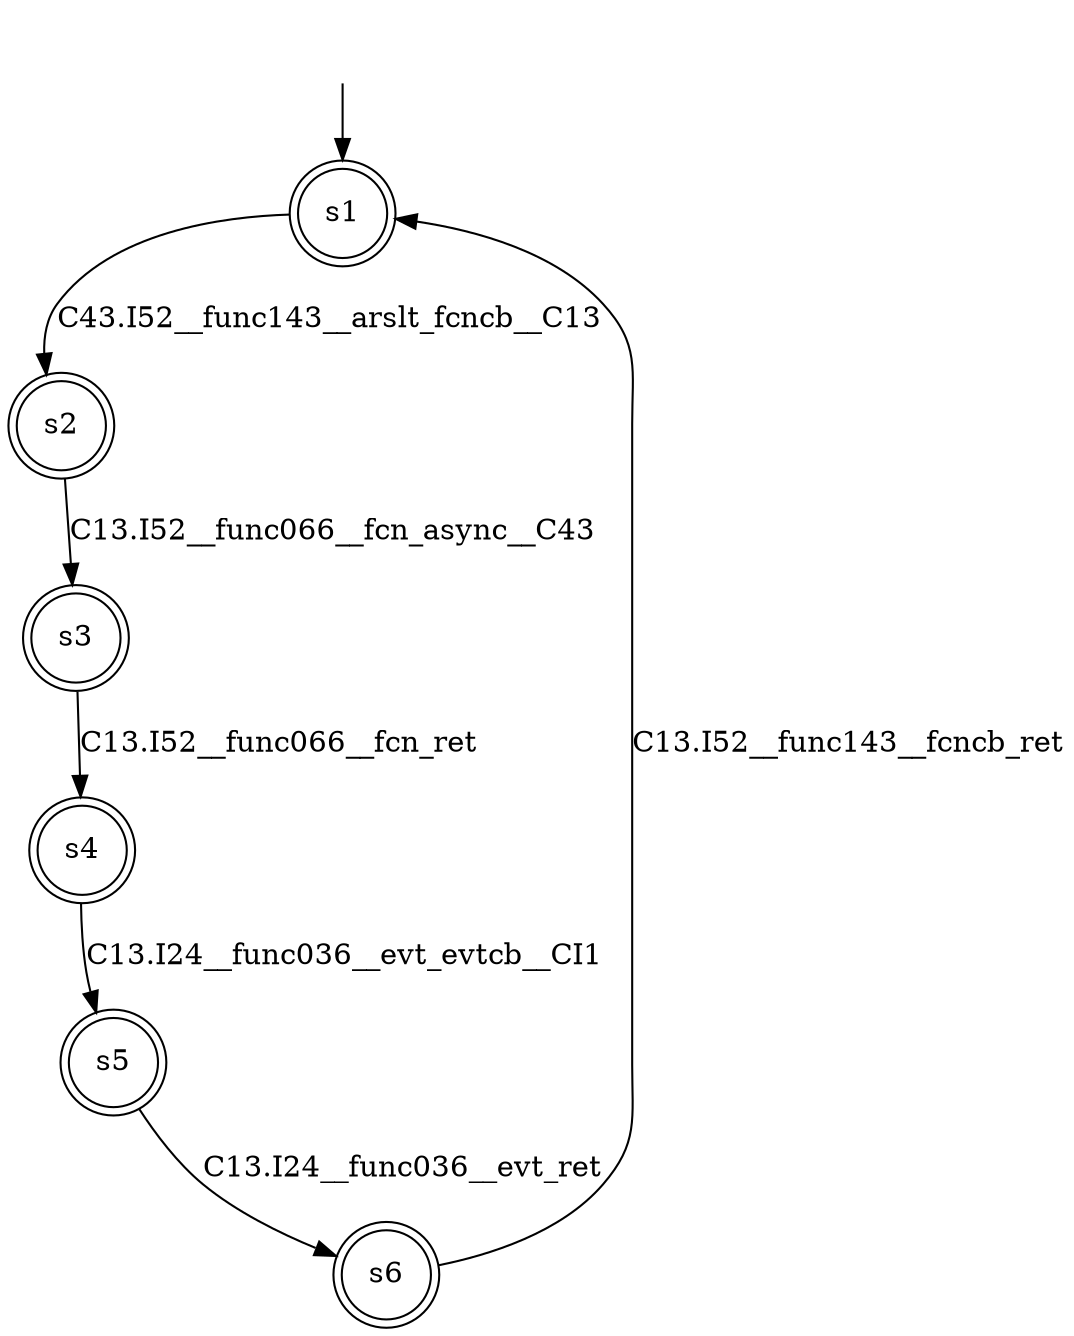 digraph automaton {
	1 [label=<s1> shape="doublecircle"];
	2 [label=<s2> shape="doublecircle"];
	3 [label=<s3> shape="doublecircle"];
	4 [label=<s4> shape="doublecircle"];
	5 [label=<s5> shape="doublecircle"];
	6 [label=<s6> shape="doublecircle"];
	__init1 [label=<> shape="none"];
	__init1 -> 1;
	1 -> 2 [label=<C43.I52__func143__arslt_fcncb__C13> id="1-0-2"];
	2 -> 3 [label=<C13.I52__func066__fcn_async__C43> id="2-0-3"];
	3 -> 4 [label=<C13.I52__func066__fcn_ret> id="3-0-4"];
	4 -> 5 [label=<C13.I24__func036__evt_evtcb__CI1> id="4-0-5"];
	5 -> 6 [label=<C13.I24__func036__evt_ret> id="5-0-6"];
	6 -> 1 [label=<C13.I52__func143__fcncb_ret> id="6-0-1"];
}
